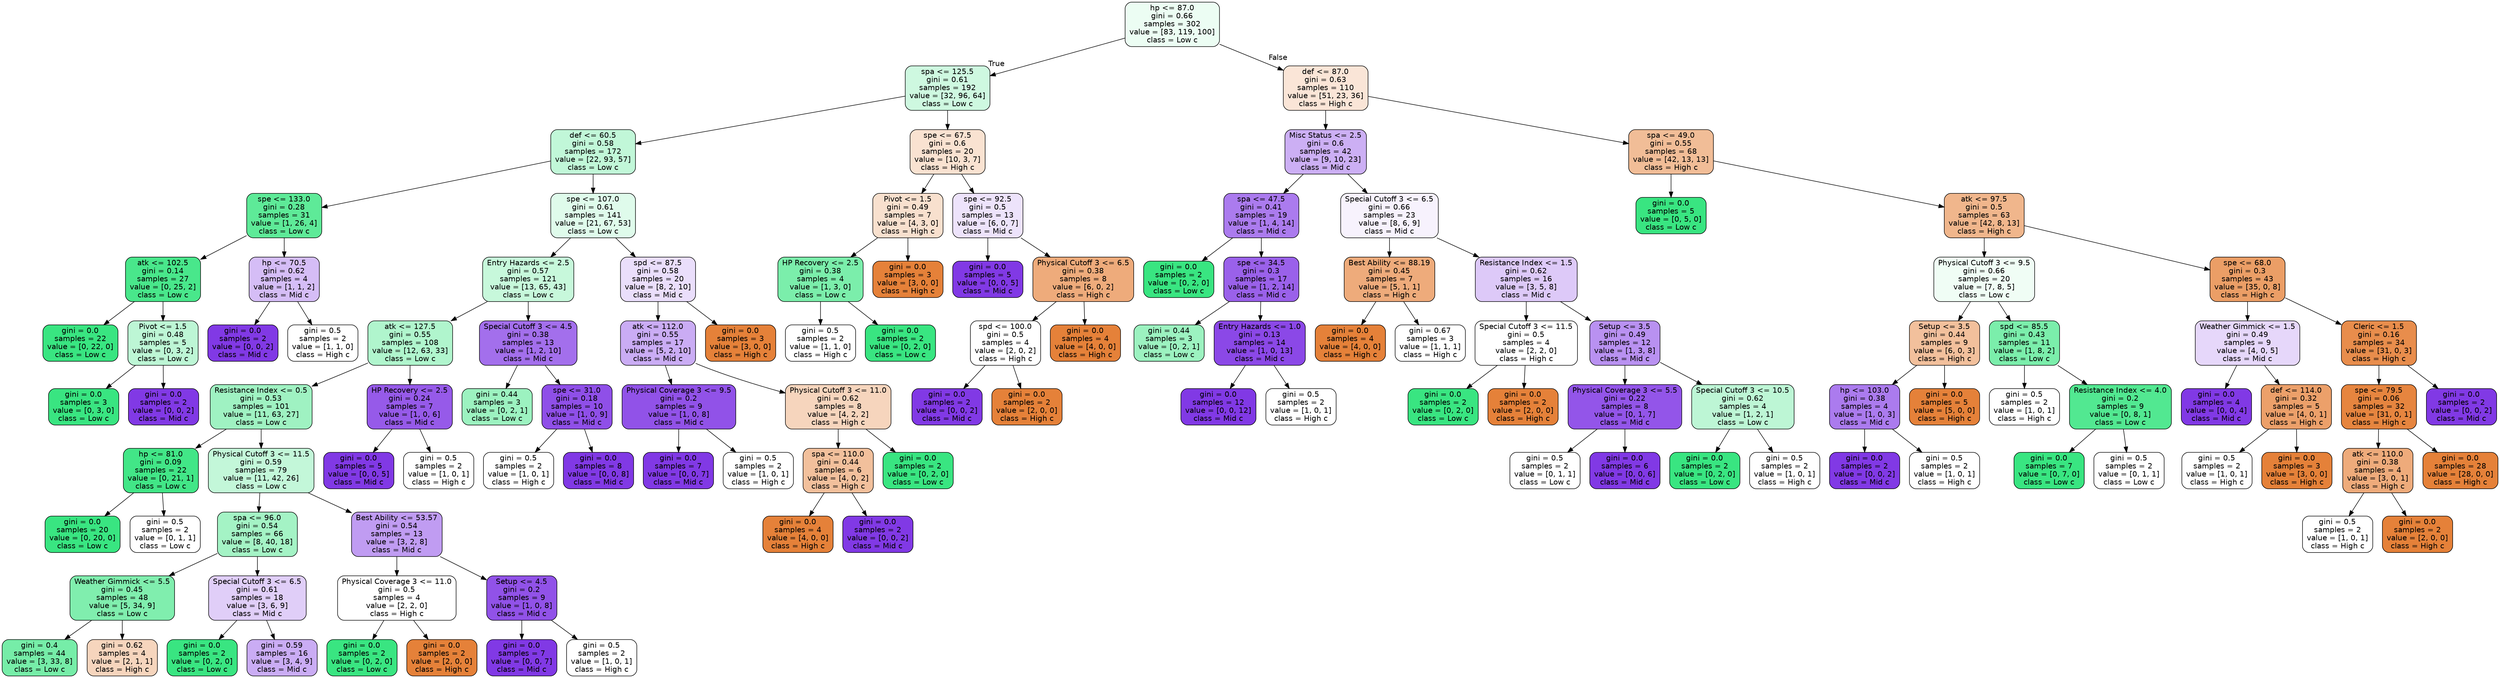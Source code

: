 digraph Tree {
node [shape=box, style="filled, rounded", color="black", fontname=helvetica] ;
edge [fontname=helvetica] ;
0 [label="hp <= 87.0\ngini = 0.66\nsamples = 302\nvalue = [83, 119, 100]\nclass = Low c", fillcolor="#ecfdf3"] ;
1 [label="spa <= 125.5\ngini = 0.61\nsamples = 192\nvalue = [32, 96, 64]\nclass = Low c", fillcolor="#cef8e0"] ;
0 -> 1 [labeldistance=2.5, labelangle=45, headlabel="True"] ;
2 [label="def <= 60.5\ngini = 0.58\nsamples = 172\nvalue = [22, 93, 57]\nclass = Low c", fillcolor="#c1f7d8"] ;
1 -> 2 ;
3 [label="spe <= 133.0\ngini = 0.28\nsamples = 31\nvalue = [1, 26, 4]\nclass = Low c", fillcolor="#5eea98"] ;
2 -> 3 ;
4 [label="atk <= 102.5\ngini = 0.14\nsamples = 27\nvalue = [0, 25, 2]\nclass = Low c", fillcolor="#49e78b"] ;
3 -> 4 ;
5 [label="gini = 0.0\nsamples = 22\nvalue = [0, 22, 0]\nclass = Low c", fillcolor="#39e581"] ;
4 -> 5 ;
6 [label="Pivot <= 1.5\ngini = 0.48\nsamples = 5\nvalue = [0, 3, 2]\nclass = Low c", fillcolor="#bdf6d5"] ;
4 -> 6 ;
7 [label="gini = 0.0\nsamples = 3\nvalue = [0, 3, 0]\nclass = Low c", fillcolor="#39e581"] ;
6 -> 7 ;
8 [label="gini = 0.0\nsamples = 2\nvalue = [0, 0, 2]\nclass = Mid c", fillcolor="#8139e5"] ;
6 -> 8 ;
9 [label="hp <= 70.5\ngini = 0.62\nsamples = 4\nvalue = [1, 1, 2]\nclass = Mid c", fillcolor="#d5bdf6"] ;
3 -> 9 ;
10 [label="gini = 0.0\nsamples = 2\nvalue = [0, 0, 2]\nclass = Mid c", fillcolor="#8139e5"] ;
9 -> 10 ;
11 [label="gini = 0.5\nsamples = 2\nvalue = [1, 1, 0]\nclass = High c", fillcolor="#ffffff"] ;
9 -> 11 ;
12 [label="spe <= 107.0\ngini = 0.61\nsamples = 141\nvalue = [21, 67, 53]\nclass = Low c", fillcolor="#dffbeb"] ;
2 -> 12 ;
13 [label="Entry Hazards <= 2.5\ngini = 0.57\nsamples = 121\nvalue = [13, 65, 43]\nclass = Low c", fillcolor="#c7f8db"] ;
12 -> 13 ;
14 [label="atk <= 127.5\ngini = 0.55\nsamples = 108\nvalue = [12, 63, 33]\nclass = Low c", fillcolor="#b0f5cd"] ;
13 -> 14 ;
15 [label="Resistance Index <= 0.5\ngini = 0.53\nsamples = 101\nvalue = [11, 63, 27]\nclass = Low c", fillcolor="#9ff2c2"] ;
14 -> 15 ;
16 [label="hp <= 81.0\ngini = 0.09\nsamples = 22\nvalue = [0, 21, 1]\nclass = Low c", fillcolor="#42e687"] ;
15 -> 16 ;
17 [label="gini = 0.0\nsamples = 20\nvalue = [0, 20, 0]\nclass = Low c", fillcolor="#39e581"] ;
16 -> 17 ;
18 [label="gini = 0.5\nsamples = 2\nvalue = [0, 1, 1]\nclass = Low c", fillcolor="#ffffff"] ;
16 -> 18 ;
19 [label="Physical Cutoff 3 <= 11.5\ngini = 0.59\nsamples = 79\nvalue = [11, 42, 26]\nclass = Low c", fillcolor="#c3f7d9"] ;
15 -> 19 ;
20 [label="spa <= 96.0\ngini = 0.54\nsamples = 66\nvalue = [8, 40, 18]\nclass = Low c", fillcolor="#a4f3c5"] ;
19 -> 20 ;
21 [label="Weather Gimmick <= 5.5\ngini = 0.45\nsamples = 48\nvalue = [5, 34, 9]\nclass = Low c", fillcolor="#80eeae"] ;
20 -> 21 ;
22 [label="gini = 0.4\nsamples = 44\nvalue = [3, 33, 8]\nclass = Low c", fillcolor="#76eda8"] ;
21 -> 22 ;
23 [label="gini = 0.62\nsamples = 4\nvalue = [2, 1, 1]\nclass = High c", fillcolor="#f6d5bd"] ;
21 -> 23 ;
24 [label="Special Cutoff 3 <= 6.5\ngini = 0.61\nsamples = 18\nvalue = [3, 6, 9]\nclass = Mid c", fillcolor="#e0cef8"] ;
20 -> 24 ;
25 [label="gini = 0.0\nsamples = 2\nvalue = [0, 2, 0]\nclass = Low c", fillcolor="#39e581"] ;
24 -> 25 ;
26 [label="gini = 0.59\nsamples = 16\nvalue = [3, 4, 9]\nclass = Mid c", fillcolor="#caacf4"] ;
24 -> 26 ;
27 [label="Best Ability <= 53.57\ngini = 0.54\nsamples = 13\nvalue = [3, 2, 8]\nclass = Mid c", fillcolor="#c09cf2"] ;
19 -> 27 ;
28 [label="Physical Coverage 3 <= 11.0\ngini = 0.5\nsamples = 4\nvalue = [2, 2, 0]\nclass = High c", fillcolor="#ffffff"] ;
27 -> 28 ;
29 [label="gini = 0.0\nsamples = 2\nvalue = [0, 2, 0]\nclass = Low c", fillcolor="#39e581"] ;
28 -> 29 ;
30 [label="gini = 0.0\nsamples = 2\nvalue = [2, 0, 0]\nclass = High c", fillcolor="#e58139"] ;
28 -> 30 ;
31 [label="Setup <= 4.5\ngini = 0.2\nsamples = 9\nvalue = [1, 0, 8]\nclass = Mid c", fillcolor="#9152e8"] ;
27 -> 31 ;
32 [label="gini = 0.0\nsamples = 7\nvalue = [0, 0, 7]\nclass = Mid c", fillcolor="#8139e5"] ;
31 -> 32 ;
33 [label="gini = 0.5\nsamples = 2\nvalue = [1, 0, 1]\nclass = High c", fillcolor="#ffffff"] ;
31 -> 33 ;
34 [label="HP Recovery <= 2.5\ngini = 0.24\nsamples = 7\nvalue = [1, 0, 6]\nclass = Mid c", fillcolor="#965ae9"] ;
14 -> 34 ;
35 [label="gini = 0.0\nsamples = 5\nvalue = [0, 0, 5]\nclass = Mid c", fillcolor="#8139e5"] ;
34 -> 35 ;
36 [label="gini = 0.5\nsamples = 2\nvalue = [1, 0, 1]\nclass = High c", fillcolor="#ffffff"] ;
34 -> 36 ;
37 [label="Special Cutoff 3 <= 4.5\ngini = 0.38\nsamples = 13\nvalue = [1, 2, 10]\nclass = Mid c", fillcolor="#a36fec"] ;
13 -> 37 ;
38 [label="gini = 0.44\nsamples = 3\nvalue = [0, 2, 1]\nclass = Low c", fillcolor="#9cf2c0"] ;
37 -> 38 ;
39 [label="spe <= 31.0\ngini = 0.18\nsamples = 10\nvalue = [1, 0, 9]\nclass = Mid c", fillcolor="#8f4fe8"] ;
37 -> 39 ;
40 [label="gini = 0.5\nsamples = 2\nvalue = [1, 0, 1]\nclass = High c", fillcolor="#ffffff"] ;
39 -> 40 ;
41 [label="gini = 0.0\nsamples = 8\nvalue = [0, 0, 8]\nclass = Mid c", fillcolor="#8139e5"] ;
39 -> 41 ;
42 [label="spd <= 87.5\ngini = 0.58\nsamples = 20\nvalue = [8, 2, 10]\nclass = Mid c", fillcolor="#eadefb"] ;
12 -> 42 ;
43 [label="atk <= 112.0\ngini = 0.55\nsamples = 17\nvalue = [5, 2, 10]\nclass = Mid c", fillcolor="#caacf4"] ;
42 -> 43 ;
44 [label="Physical Coverage 3 <= 9.5\ngini = 0.2\nsamples = 9\nvalue = [1, 0, 8]\nclass = Mid c", fillcolor="#9152e8"] ;
43 -> 44 ;
45 [label="gini = 0.0\nsamples = 7\nvalue = [0, 0, 7]\nclass = Mid c", fillcolor="#8139e5"] ;
44 -> 45 ;
46 [label="gini = 0.5\nsamples = 2\nvalue = [1, 0, 1]\nclass = High c", fillcolor="#ffffff"] ;
44 -> 46 ;
47 [label="Physical Cutoff 3 <= 11.0\ngini = 0.62\nsamples = 8\nvalue = [4, 2, 2]\nclass = High c", fillcolor="#f6d5bd"] ;
43 -> 47 ;
48 [label="spa <= 110.0\ngini = 0.44\nsamples = 6\nvalue = [4, 0, 2]\nclass = High c", fillcolor="#f2c09c"] ;
47 -> 48 ;
49 [label="gini = 0.0\nsamples = 4\nvalue = [4, 0, 0]\nclass = High c", fillcolor="#e58139"] ;
48 -> 49 ;
50 [label="gini = 0.0\nsamples = 2\nvalue = [0, 0, 2]\nclass = Mid c", fillcolor="#8139e5"] ;
48 -> 50 ;
51 [label="gini = 0.0\nsamples = 2\nvalue = [0, 2, 0]\nclass = Low c", fillcolor="#39e581"] ;
47 -> 51 ;
52 [label="gini = 0.0\nsamples = 3\nvalue = [3, 0, 0]\nclass = High c", fillcolor="#e58139"] ;
42 -> 52 ;
53 [label="spe <= 67.5\ngini = 0.6\nsamples = 20\nvalue = [10, 3, 7]\nclass = High c", fillcolor="#f9e2d1"] ;
1 -> 53 ;
54 [label="Pivot <= 1.5\ngini = 0.49\nsamples = 7\nvalue = [4, 3, 0]\nclass = High c", fillcolor="#f8e0ce"] ;
53 -> 54 ;
55 [label="HP Recovery <= 2.5\ngini = 0.38\nsamples = 4\nvalue = [1, 3, 0]\nclass = Low c", fillcolor="#7beeab"] ;
54 -> 55 ;
56 [label="gini = 0.5\nsamples = 2\nvalue = [1, 1, 0]\nclass = High c", fillcolor="#ffffff"] ;
55 -> 56 ;
57 [label="gini = 0.0\nsamples = 2\nvalue = [0, 2, 0]\nclass = Low c", fillcolor="#39e581"] ;
55 -> 57 ;
58 [label="gini = 0.0\nsamples = 3\nvalue = [3, 0, 0]\nclass = High c", fillcolor="#e58139"] ;
54 -> 58 ;
59 [label="spe <= 92.5\ngini = 0.5\nsamples = 13\nvalue = [6, 0, 7]\nclass = Mid c", fillcolor="#ede3fb"] ;
53 -> 59 ;
60 [label="gini = 0.0\nsamples = 5\nvalue = [0, 0, 5]\nclass = Mid c", fillcolor="#8139e5"] ;
59 -> 60 ;
61 [label="Physical Cutoff 3 <= 6.5\ngini = 0.38\nsamples = 8\nvalue = [6, 0, 2]\nclass = High c", fillcolor="#eeab7b"] ;
59 -> 61 ;
62 [label="spd <= 100.0\ngini = 0.5\nsamples = 4\nvalue = [2, 0, 2]\nclass = High c", fillcolor="#ffffff"] ;
61 -> 62 ;
63 [label="gini = 0.0\nsamples = 2\nvalue = [0, 0, 2]\nclass = Mid c", fillcolor="#8139e5"] ;
62 -> 63 ;
64 [label="gini = 0.0\nsamples = 2\nvalue = [2, 0, 0]\nclass = High c", fillcolor="#e58139"] ;
62 -> 64 ;
65 [label="gini = 0.0\nsamples = 4\nvalue = [4, 0, 0]\nclass = High c", fillcolor="#e58139"] ;
61 -> 65 ;
66 [label="def <= 87.0\ngini = 0.63\nsamples = 110\nvalue = [51, 23, 36]\nclass = High c", fillcolor="#fae5d7"] ;
0 -> 66 [labeldistance=2.5, labelangle=-45, headlabel="False"] ;
67 [label="Misc Status <= 2.5\ngini = 0.6\nsamples = 42\nvalue = [9, 10, 23]\nclass = Mid c", fillcolor="#ccaff4"] ;
66 -> 67 ;
68 [label="spa <= 47.5\ngini = 0.41\nsamples = 19\nvalue = [1, 4, 14]\nclass = Mid c", fillcolor="#ab7bee"] ;
67 -> 68 ;
69 [label="gini = 0.0\nsamples = 2\nvalue = [0, 2, 0]\nclass = Low c", fillcolor="#39e581"] ;
68 -> 69 ;
70 [label="spe <= 34.5\ngini = 0.3\nsamples = 17\nvalue = [1, 2, 14]\nclass = Mid c", fillcolor="#9a61ea"] ;
68 -> 70 ;
71 [label="gini = 0.44\nsamples = 3\nvalue = [0, 2, 1]\nclass = Low c", fillcolor="#9cf2c0"] ;
70 -> 71 ;
72 [label="Entry Hazards <= 1.0\ngini = 0.13\nsamples = 14\nvalue = [1, 0, 13]\nclass = Mid c", fillcolor="#8b48e7"] ;
70 -> 72 ;
73 [label="gini = 0.0\nsamples = 12\nvalue = [0, 0, 12]\nclass = Mid c", fillcolor="#8139e5"] ;
72 -> 73 ;
74 [label="gini = 0.5\nsamples = 2\nvalue = [1, 0, 1]\nclass = High c", fillcolor="#ffffff"] ;
72 -> 74 ;
75 [label="Special Cutoff 3 <= 6.5\ngini = 0.66\nsamples = 23\nvalue = [8, 6, 9]\nclass = Mid c", fillcolor="#f7f2fd"] ;
67 -> 75 ;
76 [label="Best Ability <= 88.19\ngini = 0.45\nsamples = 7\nvalue = [5, 1, 1]\nclass = High c", fillcolor="#eeab7b"] ;
75 -> 76 ;
77 [label="gini = 0.0\nsamples = 4\nvalue = [4, 0, 0]\nclass = High c", fillcolor="#e58139"] ;
76 -> 77 ;
78 [label="gini = 0.67\nsamples = 3\nvalue = [1, 1, 1]\nclass = High c", fillcolor="#ffffff"] ;
76 -> 78 ;
79 [label="Resistance Index <= 1.5\ngini = 0.62\nsamples = 16\nvalue = [3, 5, 8]\nclass = Mid c", fillcolor="#ddc9f8"] ;
75 -> 79 ;
80 [label="Special Cutoff 3 <= 11.5\ngini = 0.5\nsamples = 4\nvalue = [2, 2, 0]\nclass = High c", fillcolor="#ffffff"] ;
79 -> 80 ;
81 [label="gini = 0.0\nsamples = 2\nvalue = [0, 2, 0]\nclass = Low c", fillcolor="#39e581"] ;
80 -> 81 ;
82 [label="gini = 0.0\nsamples = 2\nvalue = [2, 0, 0]\nclass = High c", fillcolor="#e58139"] ;
80 -> 82 ;
83 [label="Setup <= 3.5\ngini = 0.49\nsamples = 12\nvalue = [1, 3, 8]\nclass = Mid c", fillcolor="#b991f1"] ;
79 -> 83 ;
84 [label="Physical Coverage 3 <= 5.5\ngini = 0.22\nsamples = 8\nvalue = [0, 1, 7]\nclass = Mid c", fillcolor="#9355e9"] ;
83 -> 84 ;
85 [label="gini = 0.5\nsamples = 2\nvalue = [0, 1, 1]\nclass = Low c", fillcolor="#ffffff"] ;
84 -> 85 ;
86 [label="gini = 0.0\nsamples = 6\nvalue = [0, 0, 6]\nclass = Mid c", fillcolor="#8139e5"] ;
84 -> 86 ;
87 [label="Special Cutoff 3 <= 10.5\ngini = 0.62\nsamples = 4\nvalue = [1, 2, 1]\nclass = Low c", fillcolor="#bdf6d5"] ;
83 -> 87 ;
88 [label="gini = 0.0\nsamples = 2\nvalue = [0, 2, 0]\nclass = Low c", fillcolor="#39e581"] ;
87 -> 88 ;
89 [label="gini = 0.5\nsamples = 2\nvalue = [1, 0, 1]\nclass = High c", fillcolor="#ffffff"] ;
87 -> 89 ;
90 [label="spa <= 49.0\ngini = 0.55\nsamples = 68\nvalue = [42, 13, 13]\nclass = High c", fillcolor="#f1bd97"] ;
66 -> 90 ;
91 [label="gini = 0.0\nsamples = 5\nvalue = [0, 5, 0]\nclass = Low c", fillcolor="#39e581"] ;
90 -> 91 ;
92 [label="atk <= 97.5\ngini = 0.5\nsamples = 63\nvalue = [42, 8, 13]\nclass = High c", fillcolor="#f0b68c"] ;
90 -> 92 ;
93 [label="Physical Cutoff 3 <= 9.5\ngini = 0.66\nsamples = 20\nvalue = [7, 8, 5]\nclass = Low c", fillcolor="#f0fdf5"] ;
92 -> 93 ;
94 [label="Setup <= 3.5\ngini = 0.44\nsamples = 9\nvalue = [6, 0, 3]\nclass = High c", fillcolor="#f2c09c"] ;
93 -> 94 ;
95 [label="hp <= 103.0\ngini = 0.38\nsamples = 4\nvalue = [1, 0, 3]\nclass = Mid c", fillcolor="#ab7bee"] ;
94 -> 95 ;
96 [label="gini = 0.0\nsamples = 2\nvalue = [0, 0, 2]\nclass = Mid c", fillcolor="#8139e5"] ;
95 -> 96 ;
97 [label="gini = 0.5\nsamples = 2\nvalue = [1, 0, 1]\nclass = High c", fillcolor="#ffffff"] ;
95 -> 97 ;
98 [label="gini = 0.0\nsamples = 5\nvalue = [5, 0, 0]\nclass = High c", fillcolor="#e58139"] ;
94 -> 98 ;
99 [label="spd <= 85.5\ngini = 0.43\nsamples = 11\nvalue = [1, 8, 2]\nclass = Low c", fillcolor="#7beeab"] ;
93 -> 99 ;
100 [label="gini = 0.5\nsamples = 2\nvalue = [1, 0, 1]\nclass = High c", fillcolor="#ffffff"] ;
99 -> 100 ;
101 [label="Resistance Index <= 4.0\ngini = 0.2\nsamples = 9\nvalue = [0, 8, 1]\nclass = Low c", fillcolor="#52e891"] ;
99 -> 101 ;
102 [label="gini = 0.0\nsamples = 7\nvalue = [0, 7, 0]\nclass = Low c", fillcolor="#39e581"] ;
101 -> 102 ;
103 [label="gini = 0.5\nsamples = 2\nvalue = [0, 1, 1]\nclass = Low c", fillcolor="#ffffff"] ;
101 -> 103 ;
104 [label="spe <= 68.0\ngini = 0.3\nsamples = 43\nvalue = [35, 0, 8]\nclass = High c", fillcolor="#eb9e66"] ;
92 -> 104 ;
105 [label="Weather Gimmick <= 1.5\ngini = 0.49\nsamples = 9\nvalue = [4, 0, 5]\nclass = Mid c", fillcolor="#e6d7fa"] ;
104 -> 105 ;
106 [label="gini = 0.0\nsamples = 4\nvalue = [0, 0, 4]\nclass = Mid c", fillcolor="#8139e5"] ;
105 -> 106 ;
107 [label="def <= 114.0\ngini = 0.32\nsamples = 5\nvalue = [4, 0, 1]\nclass = High c", fillcolor="#eca06a"] ;
105 -> 107 ;
108 [label="gini = 0.5\nsamples = 2\nvalue = [1, 0, 1]\nclass = High c", fillcolor="#ffffff"] ;
107 -> 108 ;
109 [label="gini = 0.0\nsamples = 3\nvalue = [3, 0, 0]\nclass = High c", fillcolor="#e58139"] ;
107 -> 109 ;
110 [label="Cleric <= 1.5\ngini = 0.16\nsamples = 34\nvalue = [31, 0, 3]\nclass = High c", fillcolor="#e88d4c"] ;
104 -> 110 ;
111 [label="spe <= 79.5\ngini = 0.06\nsamples = 32\nvalue = [31, 0, 1]\nclass = High c", fillcolor="#e6853f"] ;
110 -> 111 ;
112 [label="atk <= 110.0\ngini = 0.38\nsamples = 4\nvalue = [3, 0, 1]\nclass = High c", fillcolor="#eeab7b"] ;
111 -> 112 ;
113 [label="gini = 0.5\nsamples = 2\nvalue = [1, 0, 1]\nclass = High c", fillcolor="#ffffff"] ;
112 -> 113 ;
114 [label="gini = 0.0\nsamples = 2\nvalue = [2, 0, 0]\nclass = High c", fillcolor="#e58139"] ;
112 -> 114 ;
115 [label="gini = 0.0\nsamples = 28\nvalue = [28, 0, 0]\nclass = High c", fillcolor="#e58139"] ;
111 -> 115 ;
116 [label="gini = 0.0\nsamples = 2\nvalue = [0, 0, 2]\nclass = Mid c", fillcolor="#8139e5"] ;
110 -> 116 ;
}